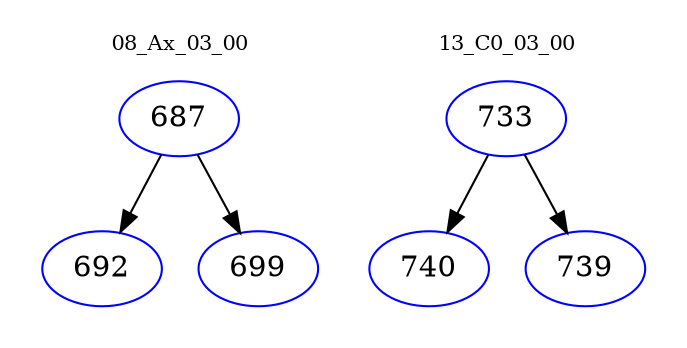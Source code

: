 digraph{
subgraph cluster_0 {
color = white
label = "08_Ax_03_00";
fontsize=10;
T0_687 [label="687", color="blue"]
T0_687 -> T0_692 [color="black"]
T0_692 [label="692", color="blue"]
T0_687 -> T0_699 [color="black"]
T0_699 [label="699", color="blue"]
}
subgraph cluster_1 {
color = white
label = "13_C0_03_00";
fontsize=10;
T1_733 [label="733", color="blue"]
T1_733 -> T1_740 [color="black"]
T1_740 [label="740", color="blue"]
T1_733 -> T1_739 [color="black"]
T1_739 [label="739", color="blue"]
}
}
